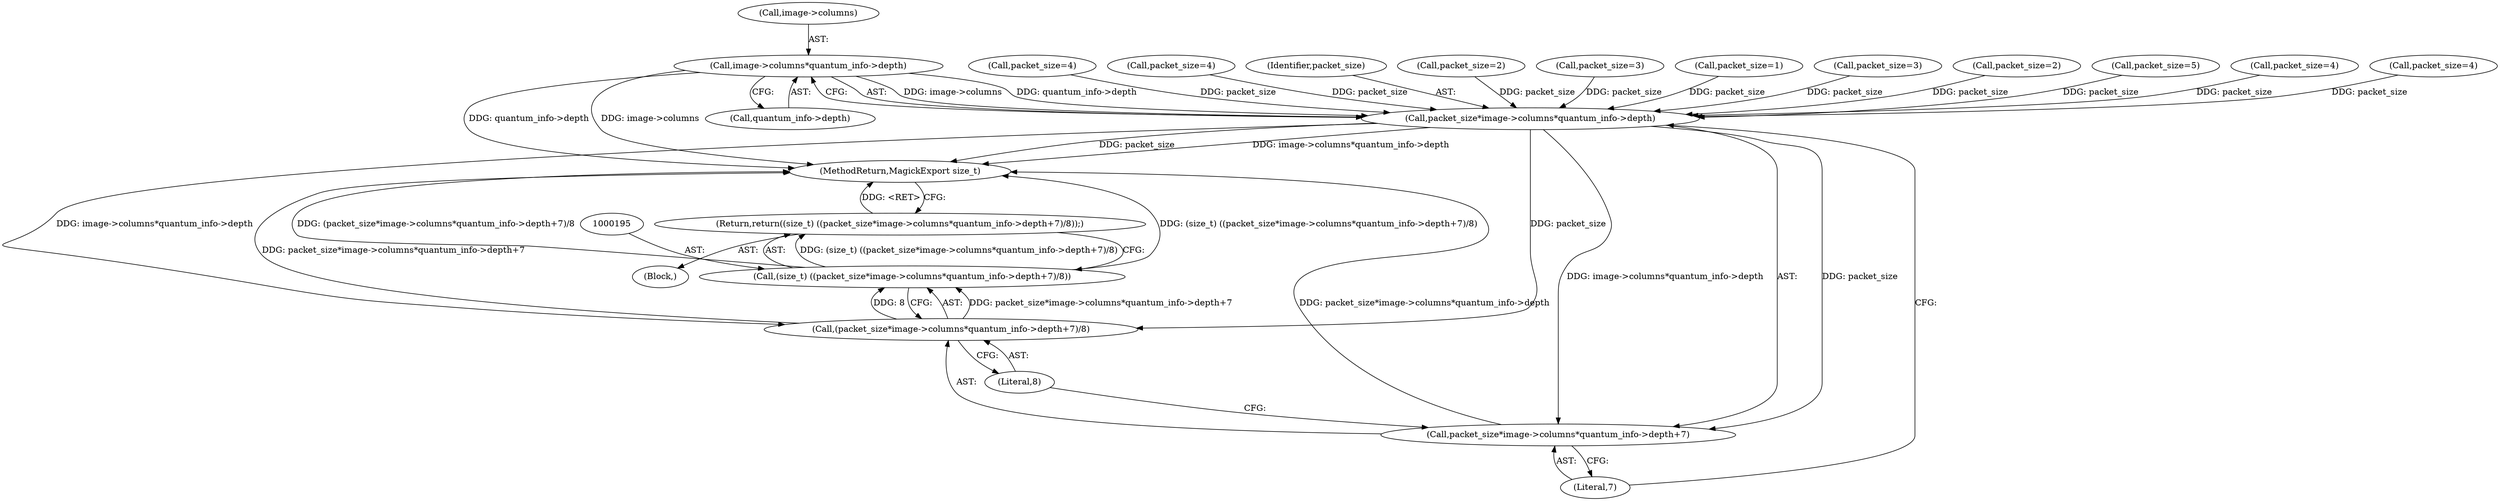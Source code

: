 digraph "0_ImageMagick_c4e63ad30bc42da691f2b5f82a24516dd6b4dc70@pointer" {
"1000200" [label="(Call,image->columns*quantum_info->depth)"];
"1000198" [label="(Call,packet_size*image->columns*quantum_info->depth)"];
"1000196" [label="(Call,(packet_size*image->columns*quantum_info->depth+7)/8)"];
"1000194" [label="(Call,(size_t) ((packet_size*image->columns*quantum_info->depth+7)/8))"];
"1000193" [label="(Return,return((size_t) ((packet_size*image->columns*quantum_info->depth+7)/8));)"];
"1000197" [label="(Call,packet_size*image->columns*quantum_info->depth+7)"];
"1000204" [label="(Call,quantum_info->depth)"];
"1000197" [label="(Call,packet_size*image->columns*quantum_info->depth+7)"];
"1000125" [label="(Call,packet_size=2)"];
"1000165" [label="(Call,packet_size=5)"];
"1000160" [label="(Call,packet_size=4)"];
"1000104" [label="(Block,)"];
"1000155" [label="(Call,packet_size=4)"];
"1000201" [label="(Call,image->columns)"];
"1000193" [label="(Return,return((size_t) ((packet_size*image->columns*quantum_info->depth+7)/8));)"];
"1000194" [label="(Call,(size_t) ((packet_size*image->columns*quantum_info->depth+7)/8))"];
"1000198" [label="(Call,packet_size*image->columns*quantum_info->depth)"];
"1000150" [label="(Call,packet_size=4)"];
"1000145" [label="(Call,packet_size=4)"];
"1000200" [label="(Call,image->columns*quantum_info->depth)"];
"1000209" [label="(MethodReturn,MagickExport size_t)"];
"1000207" [label="(Literal,7)"];
"1000199" [label="(Identifier,packet_size)"];
"1000130" [label="(Call,packet_size=2)"];
"1000140" [label="(Call,packet_size=3)"];
"1000208" [label="(Literal,8)"];
"1000118" [label="(Call,packet_size=1)"];
"1000135" [label="(Call,packet_size=3)"];
"1000196" [label="(Call,(packet_size*image->columns*quantum_info->depth+7)/8)"];
"1000200" -> "1000198"  [label="AST: "];
"1000200" -> "1000204"  [label="CFG: "];
"1000201" -> "1000200"  [label="AST: "];
"1000204" -> "1000200"  [label="AST: "];
"1000198" -> "1000200"  [label="CFG: "];
"1000200" -> "1000209"  [label="DDG: image->columns"];
"1000200" -> "1000209"  [label="DDG: quantum_info->depth"];
"1000200" -> "1000198"  [label="DDG: image->columns"];
"1000200" -> "1000198"  [label="DDG: quantum_info->depth"];
"1000198" -> "1000197"  [label="AST: "];
"1000199" -> "1000198"  [label="AST: "];
"1000207" -> "1000198"  [label="CFG: "];
"1000198" -> "1000209"  [label="DDG: image->columns*quantum_info->depth"];
"1000198" -> "1000209"  [label="DDG: packet_size"];
"1000198" -> "1000196"  [label="DDG: packet_size"];
"1000198" -> "1000196"  [label="DDG: image->columns*quantum_info->depth"];
"1000198" -> "1000197"  [label="DDG: packet_size"];
"1000198" -> "1000197"  [label="DDG: image->columns*quantum_info->depth"];
"1000125" -> "1000198"  [label="DDG: packet_size"];
"1000150" -> "1000198"  [label="DDG: packet_size"];
"1000140" -> "1000198"  [label="DDG: packet_size"];
"1000165" -> "1000198"  [label="DDG: packet_size"];
"1000135" -> "1000198"  [label="DDG: packet_size"];
"1000155" -> "1000198"  [label="DDG: packet_size"];
"1000118" -> "1000198"  [label="DDG: packet_size"];
"1000145" -> "1000198"  [label="DDG: packet_size"];
"1000160" -> "1000198"  [label="DDG: packet_size"];
"1000130" -> "1000198"  [label="DDG: packet_size"];
"1000196" -> "1000194"  [label="AST: "];
"1000196" -> "1000208"  [label="CFG: "];
"1000197" -> "1000196"  [label="AST: "];
"1000208" -> "1000196"  [label="AST: "];
"1000194" -> "1000196"  [label="CFG: "];
"1000196" -> "1000209"  [label="DDG: packet_size*image->columns*quantum_info->depth+7"];
"1000196" -> "1000194"  [label="DDG: packet_size*image->columns*quantum_info->depth+7"];
"1000196" -> "1000194"  [label="DDG: 8"];
"1000194" -> "1000193"  [label="AST: "];
"1000195" -> "1000194"  [label="AST: "];
"1000193" -> "1000194"  [label="CFG: "];
"1000194" -> "1000209"  [label="DDG: (packet_size*image->columns*quantum_info->depth+7)/8"];
"1000194" -> "1000209"  [label="DDG: (size_t) ((packet_size*image->columns*quantum_info->depth+7)/8)"];
"1000194" -> "1000193"  [label="DDG: (size_t) ((packet_size*image->columns*quantum_info->depth+7)/8)"];
"1000193" -> "1000104"  [label="AST: "];
"1000209" -> "1000193"  [label="CFG: "];
"1000193" -> "1000209"  [label="DDG: <RET>"];
"1000197" -> "1000207"  [label="CFG: "];
"1000207" -> "1000197"  [label="AST: "];
"1000208" -> "1000197"  [label="CFG: "];
"1000197" -> "1000209"  [label="DDG: packet_size*image->columns*quantum_info->depth"];
}
